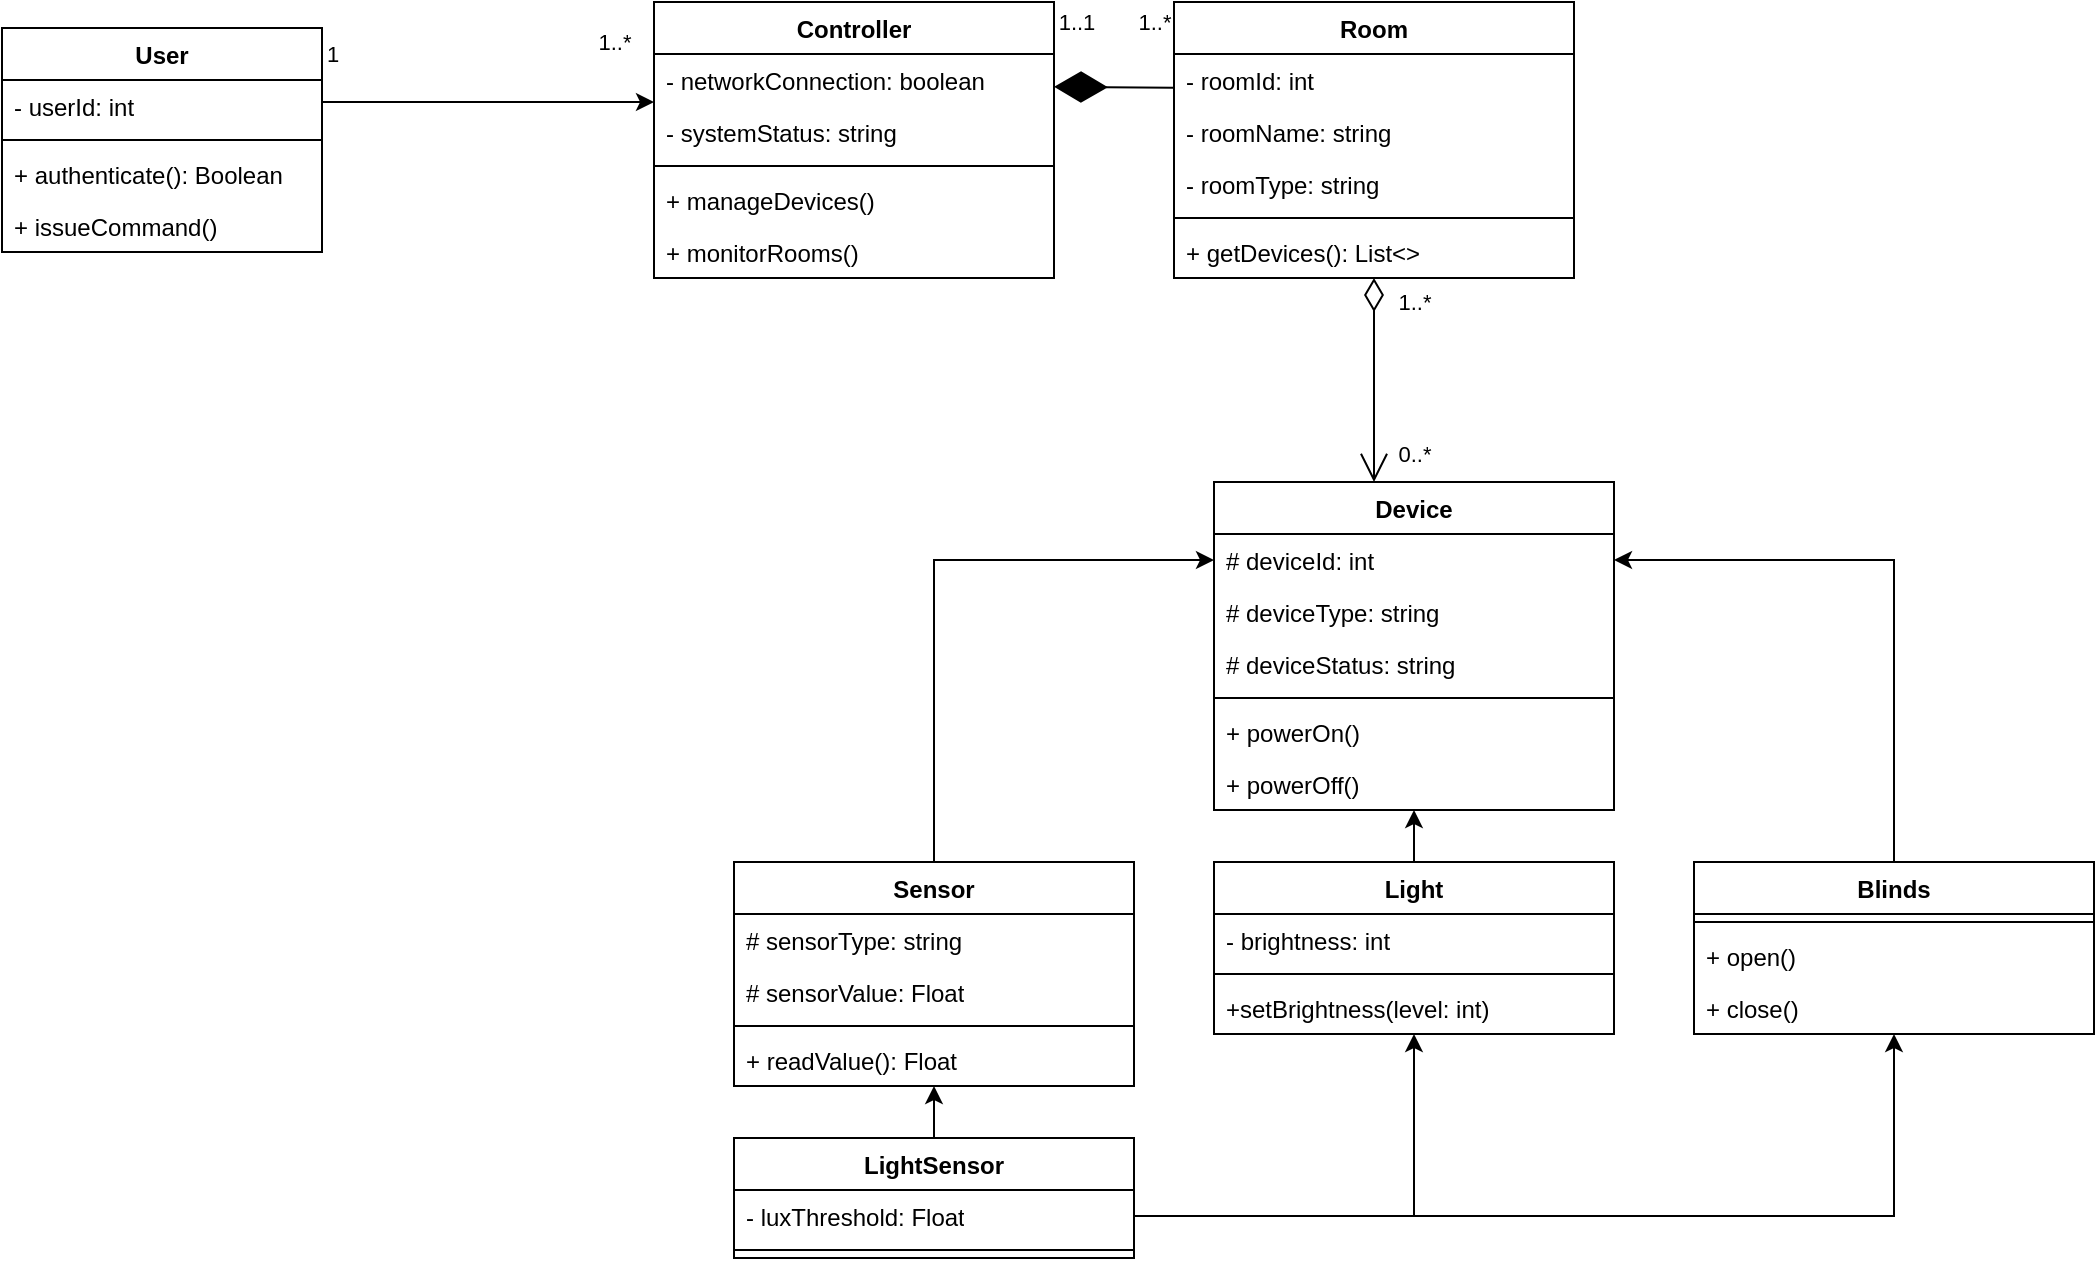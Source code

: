 <mxfile version="24.9.1">
  <diagram id="C5RBs43oDa-KdzZeNtuy" name="Page-1">
    <mxGraphModel dx="3767" dy="1767" grid="1" gridSize="10" guides="1" tooltips="1" connect="1" arrows="1" fold="1" page="1" pageScale="1" pageWidth="827" pageHeight="1169" background="none" math="0" shadow="0">
      <root>
        <mxCell id="WIyWlLk6GJQsqaUBKTNV-0" />
        <mxCell id="WIyWlLk6GJQsqaUBKTNV-1" parent="WIyWlLk6GJQsqaUBKTNV-0" />
        <mxCell id="mUcVVVCAXroYi27Kth8p-42" value="Controller" style="swimlane;fontStyle=1;align=center;verticalAlign=top;childLayout=stackLayout;horizontal=1;startSize=26;horizontalStack=0;resizeParent=1;resizeParentMax=0;resizeLast=0;collapsible=1;marginBottom=0;whiteSpace=wrap;html=1;" vertex="1" parent="WIyWlLk6GJQsqaUBKTNV-1">
          <mxGeometry x="626" y="271" width="200" height="138" as="geometry" />
        </mxCell>
        <mxCell id="mUcVVVCAXroYi27Kth8p-43" value="- networkConnection: boolean" style="text;strokeColor=none;fillColor=none;align=left;verticalAlign=top;spacingLeft=4;spacingRight=4;overflow=hidden;rotatable=0;points=[[0,0.5],[1,0.5]];portConstraint=eastwest;whiteSpace=wrap;html=1;" vertex="1" parent="mUcVVVCAXroYi27Kth8p-42">
          <mxGeometry y="26" width="200" height="26" as="geometry" />
        </mxCell>
        <mxCell id="mUcVVVCAXroYi27Kth8p-83" value="- systemStatus: string" style="text;strokeColor=none;fillColor=none;align=left;verticalAlign=top;spacingLeft=4;spacingRight=4;overflow=hidden;rotatable=0;points=[[0,0.5],[1,0.5]];portConstraint=eastwest;whiteSpace=wrap;html=1;" vertex="1" parent="mUcVVVCAXroYi27Kth8p-42">
          <mxGeometry y="52" width="200" height="26" as="geometry" />
        </mxCell>
        <mxCell id="mUcVVVCAXroYi27Kth8p-44" value="" style="line;strokeWidth=1;fillColor=none;align=left;verticalAlign=middle;spacingTop=-1;spacingLeft=3;spacingRight=3;rotatable=0;labelPosition=right;points=[];portConstraint=eastwest;strokeColor=inherit;" vertex="1" parent="mUcVVVCAXroYi27Kth8p-42">
          <mxGeometry y="78" width="200" height="8" as="geometry" />
        </mxCell>
        <mxCell id="mUcVVVCAXroYi27Kth8p-45" value="+ manageDevices()" style="text;strokeColor=none;fillColor=none;align=left;verticalAlign=top;spacingLeft=4;spacingRight=4;overflow=hidden;rotatable=0;points=[[0,0.5],[1,0.5]];portConstraint=eastwest;whiteSpace=wrap;html=1;" vertex="1" parent="mUcVVVCAXroYi27Kth8p-42">
          <mxGeometry y="86" width="200" height="26" as="geometry" />
        </mxCell>
        <mxCell id="mUcVVVCAXroYi27Kth8p-114" value="+ monitorRooms()" style="text;strokeColor=none;fillColor=none;align=left;verticalAlign=top;spacingLeft=4;spacingRight=4;overflow=hidden;rotatable=0;points=[[0,0.5],[1,0.5]];portConstraint=eastwest;whiteSpace=wrap;html=1;" vertex="1" parent="mUcVVVCAXroYi27Kth8p-42">
          <mxGeometry y="112" width="200" height="26" as="geometry" />
        </mxCell>
        <mxCell id="mUcVVVCAXroYi27Kth8p-47" value="Device" style="swimlane;fontStyle=1;align=center;verticalAlign=top;childLayout=stackLayout;horizontal=1;startSize=26;horizontalStack=0;resizeParent=1;resizeParentMax=0;resizeLast=0;collapsible=1;marginBottom=0;whiteSpace=wrap;html=1;" vertex="1" parent="WIyWlLk6GJQsqaUBKTNV-1">
          <mxGeometry x="906" y="511" width="200" height="164" as="geometry" />
        </mxCell>
        <mxCell id="mUcVVVCAXroYi27Kth8p-48" value="# deviceId: int" style="text;strokeColor=none;fillColor=none;align=left;verticalAlign=top;spacingLeft=4;spacingRight=4;overflow=hidden;rotatable=0;points=[[0,0.5],[1,0.5]];portConstraint=eastwest;whiteSpace=wrap;html=1;" vertex="1" parent="mUcVVVCAXroYi27Kth8p-47">
          <mxGeometry y="26" width="200" height="26" as="geometry" />
        </mxCell>
        <mxCell id="mUcVVVCAXroYi27Kth8p-103" value="# deviceType: string" style="text;strokeColor=none;fillColor=none;align=left;verticalAlign=top;spacingLeft=4;spacingRight=4;overflow=hidden;rotatable=0;points=[[0,0.5],[1,0.5]];portConstraint=eastwest;whiteSpace=wrap;html=1;" vertex="1" parent="mUcVVVCAXroYi27Kth8p-47">
          <mxGeometry y="52" width="200" height="26" as="geometry" />
        </mxCell>
        <mxCell id="mUcVVVCAXroYi27Kth8p-104" value="# deviceStatus: string" style="text;strokeColor=none;fillColor=none;align=left;verticalAlign=top;spacingLeft=4;spacingRight=4;overflow=hidden;rotatable=0;points=[[0,0.5],[1,0.5]];portConstraint=eastwest;whiteSpace=wrap;html=1;" vertex="1" parent="mUcVVVCAXroYi27Kth8p-47">
          <mxGeometry y="78" width="200" height="26" as="geometry" />
        </mxCell>
        <mxCell id="mUcVVVCAXroYi27Kth8p-49" value="" style="line;strokeWidth=1;fillColor=none;align=left;verticalAlign=middle;spacingTop=-1;spacingLeft=3;spacingRight=3;rotatable=0;labelPosition=right;points=[];portConstraint=eastwest;strokeColor=inherit;" vertex="1" parent="mUcVVVCAXroYi27Kth8p-47">
          <mxGeometry y="104" width="200" height="8" as="geometry" />
        </mxCell>
        <mxCell id="mUcVVVCAXroYi27Kth8p-50" value="+ powerOn()" style="text;strokeColor=none;fillColor=none;align=left;verticalAlign=top;spacingLeft=4;spacingRight=4;overflow=hidden;rotatable=0;points=[[0,0.5],[1,0.5]];portConstraint=eastwest;whiteSpace=wrap;html=1;" vertex="1" parent="mUcVVVCAXroYi27Kth8p-47">
          <mxGeometry y="112" width="200" height="26" as="geometry" />
        </mxCell>
        <mxCell id="mUcVVVCAXroYi27Kth8p-109" value="+ powerOff()" style="text;strokeColor=none;fillColor=none;align=left;verticalAlign=top;spacingLeft=4;spacingRight=4;overflow=hidden;rotatable=0;points=[[0,0.5],[1,0.5]];portConstraint=eastwest;whiteSpace=wrap;html=1;" vertex="1" parent="mUcVVVCAXroYi27Kth8p-47">
          <mxGeometry y="138" width="200" height="26" as="geometry" />
        </mxCell>
        <mxCell id="mUcVVVCAXroYi27Kth8p-70" style="edgeStyle=orthogonalEdgeStyle;rounded=0;orthogonalLoop=1;jettySize=auto;html=1;entryX=0;entryY=0.5;entryDx=0;entryDy=0;" edge="1" parent="WIyWlLk6GJQsqaUBKTNV-1" source="mUcVVVCAXroYi27Kth8p-51" target="mUcVVVCAXroYi27Kth8p-48">
          <mxGeometry relative="1" as="geometry" />
        </mxCell>
        <mxCell id="mUcVVVCAXroYi27Kth8p-51" value="Sensor" style="swimlane;fontStyle=1;align=center;verticalAlign=top;childLayout=stackLayout;horizontal=1;startSize=26;horizontalStack=0;resizeParent=1;resizeParentMax=0;resizeLast=0;collapsible=1;marginBottom=0;whiteSpace=wrap;html=1;" vertex="1" parent="WIyWlLk6GJQsqaUBKTNV-1">
          <mxGeometry x="666" y="701" width="200" height="112" as="geometry" />
        </mxCell>
        <mxCell id="mUcVVVCAXroYi27Kth8p-52" value="# sensorType: string" style="text;strokeColor=none;fillColor=none;align=left;verticalAlign=top;spacingLeft=4;spacingRight=4;overflow=hidden;rotatable=0;points=[[0,0.5],[1,0.5]];portConstraint=eastwest;whiteSpace=wrap;html=1;" vertex="1" parent="mUcVVVCAXroYi27Kth8p-51">
          <mxGeometry y="26" width="200" height="26" as="geometry" />
        </mxCell>
        <mxCell id="mUcVVVCAXroYi27Kth8p-105" value="# sensorValue: Float" style="text;strokeColor=none;fillColor=none;align=left;verticalAlign=top;spacingLeft=4;spacingRight=4;overflow=hidden;rotatable=0;points=[[0,0.5],[1,0.5]];portConstraint=eastwest;whiteSpace=wrap;html=1;" vertex="1" parent="mUcVVVCAXroYi27Kth8p-51">
          <mxGeometry y="52" width="200" height="26" as="geometry" />
        </mxCell>
        <mxCell id="mUcVVVCAXroYi27Kth8p-53" value="" style="line;strokeWidth=1;fillColor=none;align=left;verticalAlign=middle;spacingTop=-1;spacingLeft=3;spacingRight=3;rotatable=0;labelPosition=right;points=[];portConstraint=eastwest;strokeColor=inherit;" vertex="1" parent="mUcVVVCAXroYi27Kth8p-51">
          <mxGeometry y="78" width="200" height="8" as="geometry" />
        </mxCell>
        <mxCell id="mUcVVVCAXroYi27Kth8p-54" value="+ readValue(): Float" style="text;strokeColor=none;fillColor=none;align=left;verticalAlign=top;spacingLeft=4;spacingRight=4;overflow=hidden;rotatable=0;points=[[0,0.5],[1,0.5]];portConstraint=eastwest;whiteSpace=wrap;html=1;" vertex="1" parent="mUcVVVCAXroYi27Kth8p-51">
          <mxGeometry y="86" width="200" height="26" as="geometry" />
        </mxCell>
        <mxCell id="mUcVVVCAXroYi27Kth8p-69" style="edgeStyle=orthogonalEdgeStyle;rounded=0;orthogonalLoop=1;jettySize=auto;html=1;" edge="1" parent="WIyWlLk6GJQsqaUBKTNV-1" source="mUcVVVCAXroYi27Kth8p-55" target="mUcVVVCAXroYi27Kth8p-47">
          <mxGeometry relative="1" as="geometry" />
        </mxCell>
        <mxCell id="mUcVVVCAXroYi27Kth8p-55" value="Light" style="swimlane;fontStyle=1;align=center;verticalAlign=top;childLayout=stackLayout;horizontal=1;startSize=26;horizontalStack=0;resizeParent=1;resizeParentMax=0;resizeLast=0;collapsible=1;marginBottom=0;whiteSpace=wrap;html=1;" vertex="1" parent="WIyWlLk6GJQsqaUBKTNV-1">
          <mxGeometry x="906" y="701" width="200" height="86" as="geometry" />
        </mxCell>
        <mxCell id="mUcVVVCAXroYi27Kth8p-56" value="- brightness: int" style="text;strokeColor=none;fillColor=none;align=left;verticalAlign=top;spacingLeft=4;spacingRight=4;overflow=hidden;rotatable=0;points=[[0,0.5],[1,0.5]];portConstraint=eastwest;whiteSpace=wrap;html=1;" vertex="1" parent="mUcVVVCAXroYi27Kth8p-55">
          <mxGeometry y="26" width="200" height="26" as="geometry" />
        </mxCell>
        <mxCell id="mUcVVVCAXroYi27Kth8p-57" value="" style="line;strokeWidth=1;fillColor=none;align=left;verticalAlign=middle;spacingTop=-1;spacingLeft=3;spacingRight=3;rotatable=0;labelPosition=right;points=[];portConstraint=eastwest;strokeColor=inherit;" vertex="1" parent="mUcVVVCAXroYi27Kth8p-55">
          <mxGeometry y="52" width="200" height="8" as="geometry" />
        </mxCell>
        <mxCell id="mUcVVVCAXroYi27Kth8p-58" value="+setBrightness(level: int)" style="text;strokeColor=none;fillColor=none;align=left;verticalAlign=top;spacingLeft=4;spacingRight=4;overflow=hidden;rotatable=0;points=[[0,0.5],[1,0.5]];portConstraint=eastwest;whiteSpace=wrap;html=1;" vertex="1" parent="mUcVVVCAXroYi27Kth8p-55">
          <mxGeometry y="60" width="200" height="26" as="geometry" />
        </mxCell>
        <mxCell id="mUcVVVCAXroYi27Kth8p-68" style="edgeStyle=orthogonalEdgeStyle;rounded=0;orthogonalLoop=1;jettySize=auto;html=1;entryX=1;entryY=0.5;entryDx=0;entryDy=0;" edge="1" parent="WIyWlLk6GJQsqaUBKTNV-1" source="mUcVVVCAXroYi27Kth8p-59" target="mUcVVVCAXroYi27Kth8p-48">
          <mxGeometry relative="1" as="geometry" />
        </mxCell>
        <mxCell id="mUcVVVCAXroYi27Kth8p-59" value="Blinds" style="swimlane;fontStyle=1;align=center;verticalAlign=top;childLayout=stackLayout;horizontal=1;startSize=26;horizontalStack=0;resizeParent=1;resizeParentMax=0;resizeLast=0;collapsible=1;marginBottom=0;whiteSpace=wrap;html=1;" vertex="1" parent="WIyWlLk6GJQsqaUBKTNV-1">
          <mxGeometry x="1146" y="701" width="200" height="86" as="geometry" />
        </mxCell>
        <mxCell id="mUcVVVCAXroYi27Kth8p-61" value="" style="line;strokeWidth=1;fillColor=none;align=left;verticalAlign=middle;spacingTop=-1;spacingLeft=3;spacingRight=3;rotatable=0;labelPosition=right;points=[];portConstraint=eastwest;strokeColor=inherit;" vertex="1" parent="mUcVVVCAXroYi27Kth8p-59">
          <mxGeometry y="26" width="200" height="8" as="geometry" />
        </mxCell>
        <mxCell id="mUcVVVCAXroYi27Kth8p-62" value="+ open()" style="text;strokeColor=none;fillColor=none;align=left;verticalAlign=top;spacingLeft=4;spacingRight=4;overflow=hidden;rotatable=0;points=[[0,0.5],[1,0.5]];portConstraint=eastwest;whiteSpace=wrap;html=1;" vertex="1" parent="mUcVVVCAXroYi27Kth8p-59">
          <mxGeometry y="34" width="200" height="26" as="geometry" />
        </mxCell>
        <mxCell id="mUcVVVCAXroYi27Kth8p-110" value="+ close()" style="text;strokeColor=none;fillColor=none;align=left;verticalAlign=top;spacingLeft=4;spacingRight=4;overflow=hidden;rotatable=0;points=[[0,0.5],[1,0.5]];portConstraint=eastwest;whiteSpace=wrap;html=1;" vertex="1" parent="mUcVVVCAXroYi27Kth8p-59">
          <mxGeometry y="60" width="200" height="26" as="geometry" />
        </mxCell>
        <mxCell id="mUcVVVCAXroYi27Kth8p-75" style="edgeStyle=orthogonalEdgeStyle;rounded=0;orthogonalLoop=1;jettySize=auto;html=1;" edge="1" parent="WIyWlLk6GJQsqaUBKTNV-1" source="mUcVVVCAXroYi27Kth8p-71" target="mUcVVVCAXroYi27Kth8p-51">
          <mxGeometry relative="1" as="geometry" />
        </mxCell>
        <mxCell id="mUcVVVCAXroYi27Kth8p-71" value="LightSensor" style="swimlane;fontStyle=1;align=center;verticalAlign=top;childLayout=stackLayout;horizontal=1;startSize=26;horizontalStack=0;resizeParent=1;resizeParentMax=0;resizeLast=0;collapsible=1;marginBottom=0;whiteSpace=wrap;html=1;" vertex="1" parent="WIyWlLk6GJQsqaUBKTNV-1">
          <mxGeometry x="666" y="839" width="200" height="60" as="geometry" />
        </mxCell>
        <mxCell id="mUcVVVCAXroYi27Kth8p-72" value="- luxThreshold: Float" style="text;strokeColor=none;fillColor=none;align=left;verticalAlign=top;spacingLeft=4;spacingRight=4;overflow=hidden;rotatable=0;points=[[0,0.5],[1,0.5]];portConstraint=eastwest;whiteSpace=wrap;html=1;" vertex="1" parent="mUcVVVCAXroYi27Kth8p-71">
          <mxGeometry y="26" width="200" height="26" as="geometry" />
        </mxCell>
        <mxCell id="mUcVVVCAXroYi27Kth8p-73" value="" style="line;strokeWidth=1;fillColor=none;align=left;verticalAlign=middle;spacingTop=-1;spacingLeft=3;spacingRight=3;rotatable=0;labelPosition=right;points=[];portConstraint=eastwest;strokeColor=inherit;" vertex="1" parent="mUcVVVCAXroYi27Kth8p-71">
          <mxGeometry y="52" width="200" height="8" as="geometry" />
        </mxCell>
        <mxCell id="mUcVVVCAXroYi27Kth8p-76" value="Room" style="swimlane;fontStyle=1;align=center;verticalAlign=top;childLayout=stackLayout;horizontal=1;startSize=26;horizontalStack=0;resizeParent=1;resizeParentMax=0;resizeLast=0;collapsible=1;marginBottom=0;whiteSpace=wrap;html=1;" vertex="1" parent="WIyWlLk6GJQsqaUBKTNV-1">
          <mxGeometry x="886" y="271" width="200" height="138" as="geometry" />
        </mxCell>
        <mxCell id="mUcVVVCAXroYi27Kth8p-118" value="- roomId: int" style="text;strokeColor=none;fillColor=none;align=left;verticalAlign=top;spacingLeft=4;spacingRight=4;overflow=hidden;rotatable=0;points=[[0,0.5],[1,0.5]];portConstraint=eastwest;whiteSpace=wrap;html=1;" vertex="1" parent="mUcVVVCAXroYi27Kth8p-76">
          <mxGeometry y="26" width="200" height="26" as="geometry" />
        </mxCell>
        <mxCell id="mUcVVVCAXroYi27Kth8p-77" value="- roomName: string" style="text;strokeColor=none;fillColor=none;align=left;verticalAlign=top;spacingLeft=4;spacingRight=4;overflow=hidden;rotatable=0;points=[[0,0.5],[1,0.5]];portConstraint=eastwest;whiteSpace=wrap;html=1;" vertex="1" parent="mUcVVVCAXroYi27Kth8p-76">
          <mxGeometry y="52" width="200" height="26" as="geometry" />
        </mxCell>
        <mxCell id="mUcVVVCAXroYi27Kth8p-95" value="- roomType: string" style="text;strokeColor=none;fillColor=none;align=left;verticalAlign=top;spacingLeft=4;spacingRight=4;overflow=hidden;rotatable=0;points=[[0,0.5],[1,0.5]];portConstraint=eastwest;whiteSpace=wrap;html=1;" vertex="1" parent="mUcVVVCAXroYi27Kth8p-76">
          <mxGeometry y="78" width="200" height="26" as="geometry" />
        </mxCell>
        <mxCell id="mUcVVVCAXroYi27Kth8p-78" value="" style="line;strokeWidth=1;fillColor=none;align=left;verticalAlign=middle;spacingTop=-1;spacingLeft=3;spacingRight=3;rotatable=0;labelPosition=right;points=[];portConstraint=eastwest;strokeColor=inherit;" vertex="1" parent="mUcVVVCAXroYi27Kth8p-76">
          <mxGeometry y="104" width="200" height="8" as="geometry" />
        </mxCell>
        <mxCell id="mUcVVVCAXroYi27Kth8p-79" value="+ getDevices(): List&amp;lt;&amp;gt;" style="text;strokeColor=none;fillColor=none;align=left;verticalAlign=top;spacingLeft=4;spacingRight=4;overflow=hidden;rotatable=0;points=[[0,0.5],[1,0.5]];portConstraint=eastwest;whiteSpace=wrap;html=1;" vertex="1" parent="mUcVVVCAXroYi27Kth8p-76">
          <mxGeometry y="112" width="200" height="26" as="geometry" />
        </mxCell>
        <mxCell id="mUcVVVCAXroYi27Kth8p-81" value="" style="endArrow=diamondThin;endFill=1;endSize=24;html=1;rounded=0;entryX=1;entryY=0.75;entryDx=0;entryDy=0;" edge="1" parent="WIyWlLk6GJQsqaUBKTNV-1">
          <mxGeometry width="160" relative="1" as="geometry">
            <mxPoint x="886" y="313.82" as="sourcePoint" />
            <mxPoint x="826" y="313.41" as="targetPoint" />
            <Array as="points" />
          </mxGeometry>
        </mxCell>
        <mxCell id="mUcVVVCAXroYi27Kth8p-100" value="1..*" style="edgeLabel;html=1;align=center;verticalAlign=middle;resizable=0;points=[];" vertex="1" connectable="0" parent="mUcVVVCAXroYi27Kth8p-81">
          <mxGeometry x="0.139" relative="1" as="geometry">
            <mxPoint x="24" y="-33" as="offset" />
          </mxGeometry>
        </mxCell>
        <mxCell id="mUcVVVCAXroYi27Kth8p-119" value="1..1" style="edgeLabel;html=1;align=center;verticalAlign=middle;resizable=0;points=[];" vertex="1" connectable="0" parent="mUcVVVCAXroYi27Kth8p-81">
          <mxGeometry x="0.048" y="-2" relative="1" as="geometry">
            <mxPoint x="-18" y="-31" as="offset" />
          </mxGeometry>
        </mxCell>
        <mxCell id="mUcVVVCAXroYi27Kth8p-84" value="" style="endArrow=open;html=1;endSize=12;startArrow=diamondThin;startSize=14;startFill=0;edgeStyle=orthogonalEdgeStyle;align=left;verticalAlign=bottom;rounded=0;" edge="1" parent="WIyWlLk6GJQsqaUBKTNV-1" source="mUcVVVCAXroYi27Kth8p-76" target="mUcVVVCAXroYi27Kth8p-47">
          <mxGeometry x="0.135" y="19" relative="1" as="geometry">
            <mxPoint x="976" y="371" as="sourcePoint" />
            <mxPoint x="966" y="551" as="targetPoint" />
            <Array as="points">
              <mxPoint x="986" y="481" />
              <mxPoint x="986" y="481" />
            </Array>
            <mxPoint x="-9" y="-16" as="offset" />
          </mxGeometry>
        </mxCell>
        <mxCell id="mUcVVVCAXroYi27Kth8p-102" value="0..*" style="edgeLabel;html=1;align=center;verticalAlign=middle;resizable=0;points=[];" vertex="1" connectable="0" parent="mUcVVVCAXroYi27Kth8p-84">
          <mxGeometry x="-0.268" y="2" relative="1" as="geometry">
            <mxPoint x="18" y="50" as="offset" />
          </mxGeometry>
        </mxCell>
        <mxCell id="mUcVVVCAXroYi27Kth8p-120" value="1..*" style="edgeLabel;html=1;align=center;verticalAlign=middle;resizable=0;points=[];" vertex="1" connectable="0" parent="mUcVVVCAXroYi27Kth8p-84">
          <mxGeometry x="-0.565" y="1" relative="1" as="geometry">
            <mxPoint x="19" y="-10" as="offset" />
          </mxGeometry>
        </mxCell>
        <mxCell id="mUcVVVCAXroYi27Kth8p-85" value="User" style="swimlane;fontStyle=1;align=center;verticalAlign=top;childLayout=stackLayout;horizontal=1;startSize=26;horizontalStack=0;resizeParent=1;resizeParentMax=0;resizeLast=0;collapsible=1;marginBottom=0;whiteSpace=wrap;html=1;" vertex="1" parent="WIyWlLk6GJQsqaUBKTNV-1">
          <mxGeometry x="300" y="284" width="160" height="112" as="geometry" />
        </mxCell>
        <mxCell id="mUcVVVCAXroYi27Kth8p-86" value="- userId: int" style="text;strokeColor=none;fillColor=none;align=left;verticalAlign=top;spacingLeft=4;spacingRight=4;overflow=hidden;rotatable=0;points=[[0,0.5],[1,0.5]];portConstraint=eastwest;whiteSpace=wrap;html=1;" vertex="1" parent="mUcVVVCAXroYi27Kth8p-85">
          <mxGeometry y="26" width="160" height="26" as="geometry" />
        </mxCell>
        <mxCell id="mUcVVVCAXroYi27Kth8p-87" value="" style="line;strokeWidth=1;fillColor=none;align=left;verticalAlign=middle;spacingTop=-1;spacingLeft=3;spacingRight=3;rotatable=0;labelPosition=right;points=[];portConstraint=eastwest;strokeColor=inherit;" vertex="1" parent="mUcVVVCAXroYi27Kth8p-85">
          <mxGeometry y="52" width="160" height="8" as="geometry" />
        </mxCell>
        <mxCell id="mUcVVVCAXroYi27Kth8p-88" value="+ authenticate(): Boolean" style="text;strokeColor=none;fillColor=none;align=left;verticalAlign=top;spacingLeft=4;spacingRight=4;overflow=hidden;rotatable=0;points=[[0,0.5],[1,0.5]];portConstraint=eastwest;whiteSpace=wrap;html=1;" vertex="1" parent="mUcVVVCAXroYi27Kth8p-85">
          <mxGeometry y="60" width="160" height="26" as="geometry" />
        </mxCell>
        <mxCell id="mUcVVVCAXroYi27Kth8p-113" value="+ issueCommand()" style="text;strokeColor=none;fillColor=none;align=left;verticalAlign=top;spacingLeft=4;spacingRight=4;overflow=hidden;rotatable=0;points=[[0,0.5],[1,0.5]];portConstraint=eastwest;whiteSpace=wrap;html=1;" vertex="1" parent="mUcVVVCAXroYi27Kth8p-85">
          <mxGeometry y="86" width="160" height="26" as="geometry" />
        </mxCell>
        <mxCell id="mUcVVVCAXroYi27Kth8p-106" style="edgeStyle=orthogonalEdgeStyle;rounded=0;orthogonalLoop=1;jettySize=auto;html=1;" edge="1" parent="WIyWlLk6GJQsqaUBKTNV-1" source="mUcVVVCAXroYi27Kth8p-72" target="mUcVVVCAXroYi27Kth8p-55">
          <mxGeometry relative="1" as="geometry" />
        </mxCell>
        <mxCell id="mUcVVVCAXroYi27Kth8p-108" style="edgeStyle=orthogonalEdgeStyle;rounded=0;orthogonalLoop=1;jettySize=auto;html=1;" edge="1" parent="WIyWlLk6GJQsqaUBKTNV-1" source="mUcVVVCAXroYi27Kth8p-72" target="mUcVVVCAXroYi27Kth8p-59">
          <mxGeometry relative="1" as="geometry" />
        </mxCell>
        <mxCell id="mUcVVVCAXroYi27Kth8p-111" style="edgeStyle=orthogonalEdgeStyle;rounded=0;orthogonalLoop=1;jettySize=auto;html=1;" edge="1" parent="WIyWlLk6GJQsqaUBKTNV-1" source="mUcVVVCAXroYi27Kth8p-86" target="mUcVVVCAXroYi27Kth8p-42">
          <mxGeometry relative="1" as="geometry">
            <Array as="points">
              <mxPoint x="506" y="321" />
              <mxPoint x="506" y="321" />
            </Array>
          </mxGeometry>
        </mxCell>
        <mxCell id="mUcVVVCAXroYi27Kth8p-115" value="1" style="edgeLabel;html=1;align=center;verticalAlign=middle;resizable=0;points=[];" vertex="1" connectable="0" parent="mUcVVVCAXroYi27Kth8p-111">
          <mxGeometry x="0.027" y="2" relative="1" as="geometry">
            <mxPoint x="-80" y="-22" as="offset" />
          </mxGeometry>
        </mxCell>
        <mxCell id="mUcVVVCAXroYi27Kth8p-116" value="1..*" style="edgeLabel;html=1;align=center;verticalAlign=middle;resizable=0;points=[];" vertex="1" connectable="0" parent="mUcVVVCAXroYi27Kth8p-111">
          <mxGeometry x="0.721" y="2" relative="1" as="geometry">
            <mxPoint x="3" y="-28" as="offset" />
          </mxGeometry>
        </mxCell>
      </root>
    </mxGraphModel>
  </diagram>
</mxfile>
